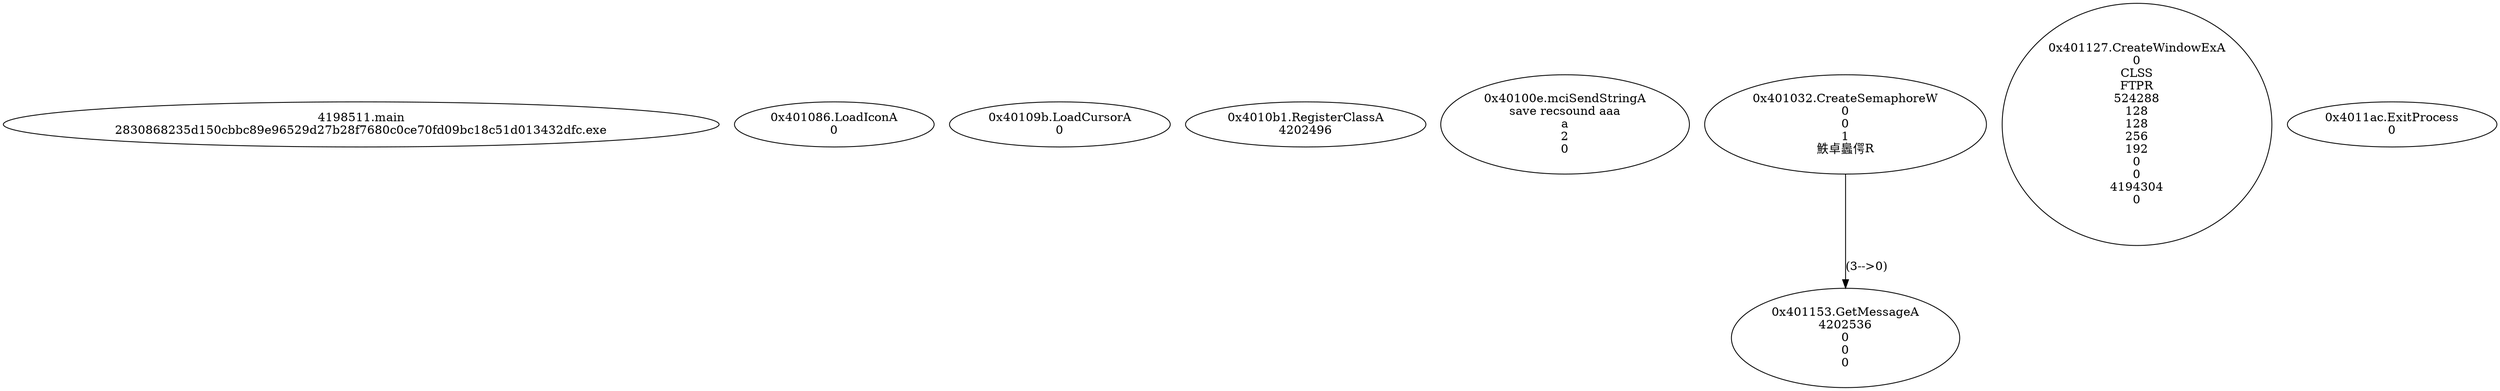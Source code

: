 // Global SCDG with merge call
digraph {
	0 [label="4198511.main
2830868235d150cbbc89e96529d27b28f7680c0ce70fd09bc18c51d013432dfc.exe"]
	1 [label="0x401086.LoadIconA
0
"]
	2 [label="0x40109b.LoadCursorA
0
"]
	3 [label="0x4010b1.RegisterClassA
4202496"]
	4 [label="0x40100e.mciSendStringA
save recsound aaa
a
2
0"]
	5 [label="0x401032.CreateSemaphoreW
0
0
1
䱃卓䘀偔R"]
	6 [label="0x401127.CreateWindowExA
0
CLSS
FTPR
524288
128
128
256
192
0
0
4194304
0"]
	7 [label="0x4011ac.ExitProcess
0"]
	8 [label="0x401153.GetMessageA
4202536
0
0
0"]
	5 -> 8 [label="(3-->0)"]
}

